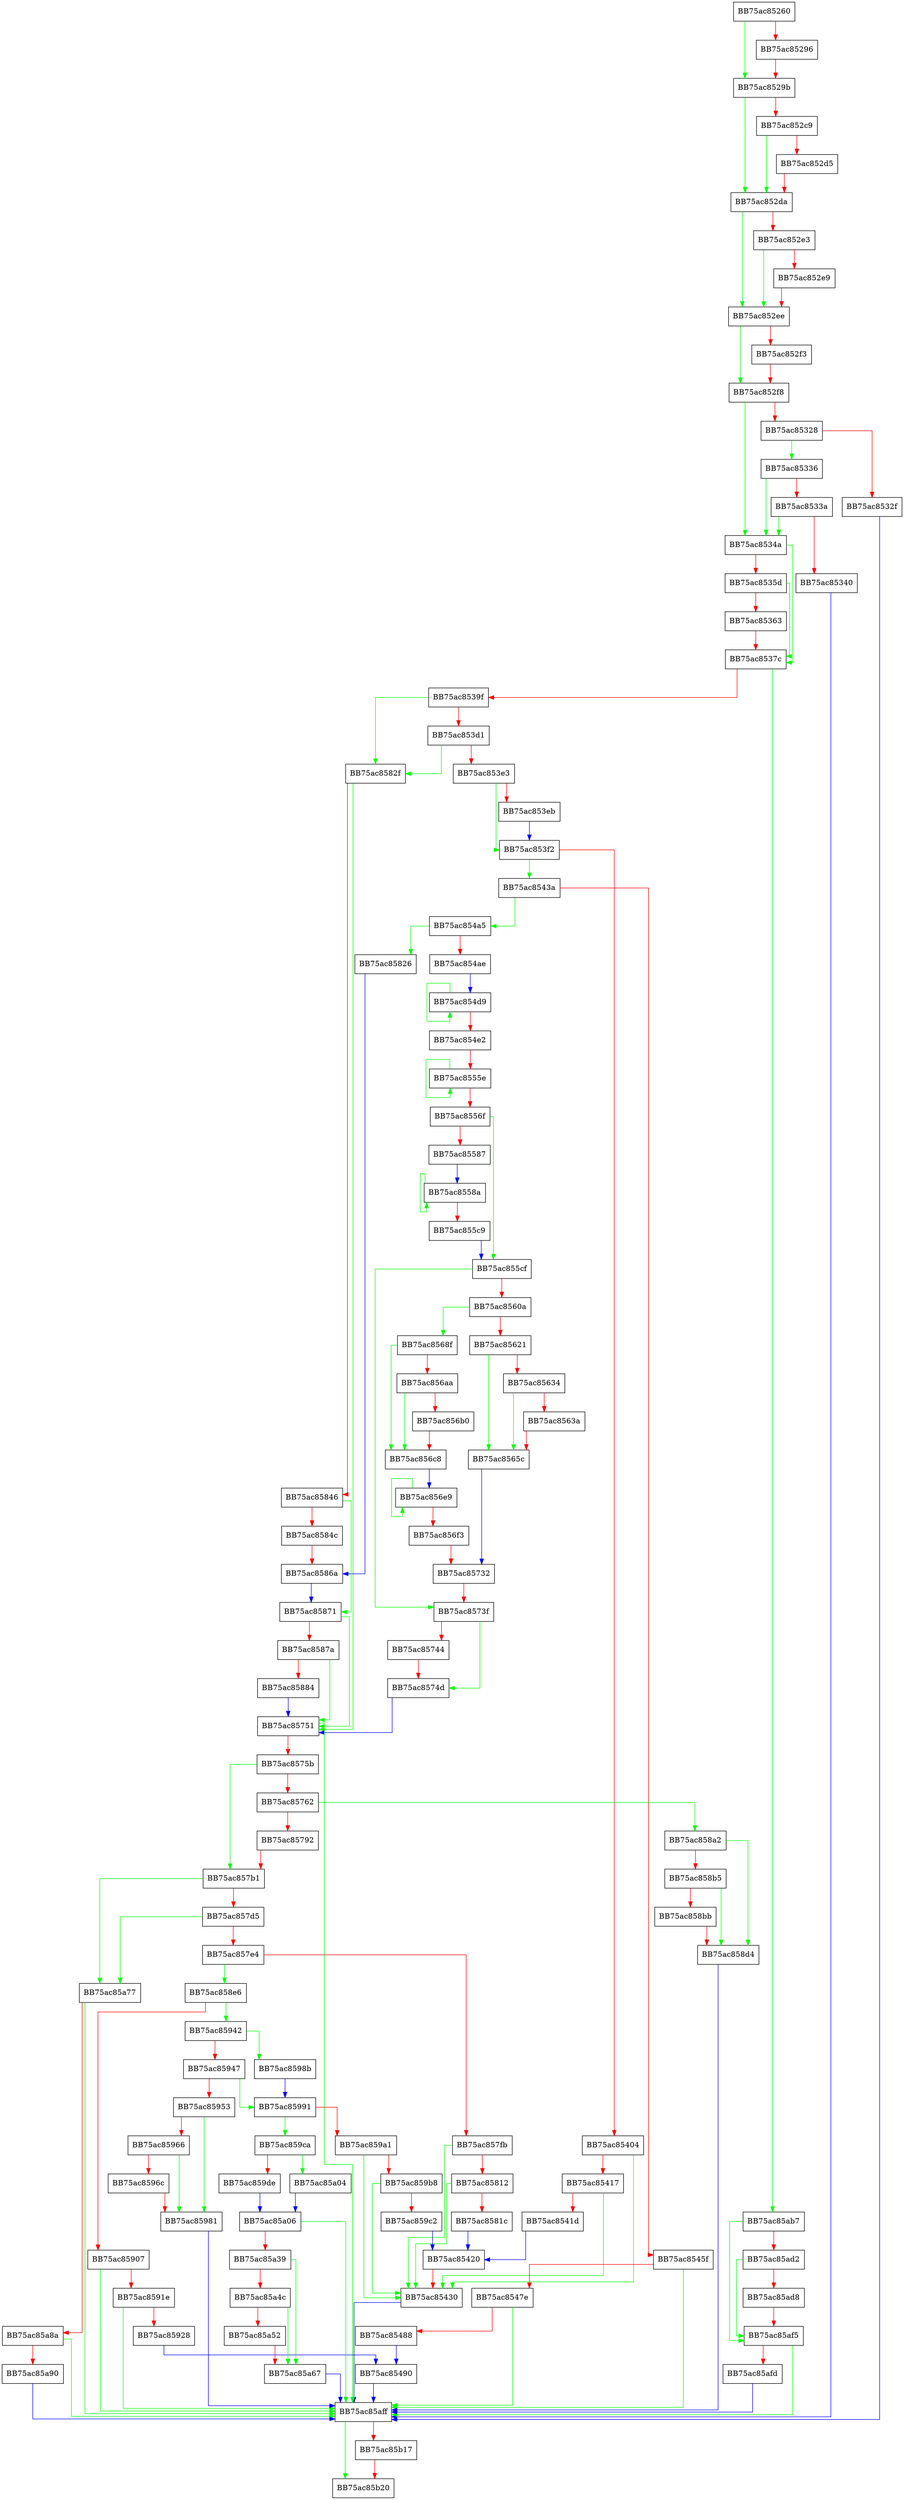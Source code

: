 digraph QueryUnfailService {
  node [shape="box"];
  graph [splines=ortho];
  BB75ac85260 -> BB75ac8529b [color="green"];
  BB75ac85260 -> BB75ac85296 [color="red"];
  BB75ac85296 -> BB75ac8529b [color="red"];
  BB75ac8529b -> BB75ac852da [color="green"];
  BB75ac8529b -> BB75ac852c9 [color="red"];
  BB75ac852c9 -> BB75ac852da [color="green"];
  BB75ac852c9 -> BB75ac852d5 [color="red"];
  BB75ac852d5 -> BB75ac852da [color="red"];
  BB75ac852da -> BB75ac852ee [color="green"];
  BB75ac852da -> BB75ac852e3 [color="red"];
  BB75ac852e3 -> BB75ac852ee [color="green"];
  BB75ac852e3 -> BB75ac852e9 [color="red"];
  BB75ac852e9 -> BB75ac852ee [color="red"];
  BB75ac852ee -> BB75ac852f8 [color="green"];
  BB75ac852ee -> BB75ac852f3 [color="red"];
  BB75ac852f3 -> BB75ac852f8 [color="red"];
  BB75ac852f8 -> BB75ac8534a [color="green"];
  BB75ac852f8 -> BB75ac85328 [color="red"];
  BB75ac85328 -> BB75ac85336 [color="green"];
  BB75ac85328 -> BB75ac8532f [color="red"];
  BB75ac8532f -> BB75ac85aff [color="blue"];
  BB75ac85336 -> BB75ac8534a [color="green"];
  BB75ac85336 -> BB75ac8533a [color="red"];
  BB75ac8533a -> BB75ac8534a [color="green"];
  BB75ac8533a -> BB75ac85340 [color="red"];
  BB75ac85340 -> BB75ac85aff [color="blue"];
  BB75ac8534a -> BB75ac8537c [color="green"];
  BB75ac8534a -> BB75ac8535d [color="red"];
  BB75ac8535d -> BB75ac8537c [color="green"];
  BB75ac8535d -> BB75ac85363 [color="red"];
  BB75ac85363 -> BB75ac8537c [color="red"];
  BB75ac8537c -> BB75ac85ab7 [color="green"];
  BB75ac8537c -> BB75ac8539f [color="red"];
  BB75ac8539f -> BB75ac8582f [color="green"];
  BB75ac8539f -> BB75ac853d1 [color="red"];
  BB75ac853d1 -> BB75ac8582f [color="green"];
  BB75ac853d1 -> BB75ac853e3 [color="red"];
  BB75ac853e3 -> BB75ac853f2 [color="green"];
  BB75ac853e3 -> BB75ac853eb [color="red"];
  BB75ac853eb -> BB75ac853f2 [color="blue"];
  BB75ac853f2 -> BB75ac8543a [color="green"];
  BB75ac853f2 -> BB75ac85404 [color="red"];
  BB75ac85404 -> BB75ac85430 [color="green"];
  BB75ac85404 -> BB75ac85417 [color="red"];
  BB75ac85417 -> BB75ac85430 [color="green"];
  BB75ac85417 -> BB75ac8541d [color="red"];
  BB75ac8541d -> BB75ac85420 [color="blue"];
  BB75ac85420 -> BB75ac85430 [color="red"];
  BB75ac85430 -> BB75ac85aff [color="blue"];
  BB75ac8543a -> BB75ac854a5 [color="green"];
  BB75ac8543a -> BB75ac8545f [color="red"];
  BB75ac8545f -> BB75ac85aff [color="green"];
  BB75ac8545f -> BB75ac8547e [color="red"];
  BB75ac8547e -> BB75ac85aff [color="green"];
  BB75ac8547e -> BB75ac85488 [color="red"];
  BB75ac85488 -> BB75ac85490 [color="blue"];
  BB75ac85490 -> BB75ac85aff [color="blue"];
  BB75ac854a5 -> BB75ac85826 [color="green"];
  BB75ac854a5 -> BB75ac854ae [color="red"];
  BB75ac854ae -> BB75ac854d9 [color="blue"];
  BB75ac854d9 -> BB75ac854d9 [color="green"];
  BB75ac854d9 -> BB75ac854e2 [color="red"];
  BB75ac854e2 -> BB75ac8555e [color="red"];
  BB75ac8555e -> BB75ac8555e [color="green"];
  BB75ac8555e -> BB75ac8556f [color="red"];
  BB75ac8556f -> BB75ac855cf [color="green"];
  BB75ac8556f -> BB75ac85587 [color="red"];
  BB75ac85587 -> BB75ac8558a [color="blue"];
  BB75ac8558a -> BB75ac8558a [color="green"];
  BB75ac8558a -> BB75ac855c9 [color="red"];
  BB75ac855c9 -> BB75ac855cf [color="blue"];
  BB75ac855cf -> BB75ac8573f [color="green"];
  BB75ac855cf -> BB75ac8560a [color="red"];
  BB75ac8560a -> BB75ac8568f [color="green"];
  BB75ac8560a -> BB75ac85621 [color="red"];
  BB75ac85621 -> BB75ac8565c [color="green"];
  BB75ac85621 -> BB75ac85634 [color="red"];
  BB75ac85634 -> BB75ac8565c [color="green"];
  BB75ac85634 -> BB75ac8563a [color="red"];
  BB75ac8563a -> BB75ac8565c [color="red"];
  BB75ac8565c -> BB75ac85732 [color="blue"];
  BB75ac8568f -> BB75ac856c8 [color="green"];
  BB75ac8568f -> BB75ac856aa [color="red"];
  BB75ac856aa -> BB75ac856c8 [color="green"];
  BB75ac856aa -> BB75ac856b0 [color="red"];
  BB75ac856b0 -> BB75ac856c8 [color="red"];
  BB75ac856c8 -> BB75ac856e9 [color="blue"];
  BB75ac856e9 -> BB75ac856e9 [color="green"];
  BB75ac856e9 -> BB75ac856f3 [color="red"];
  BB75ac856f3 -> BB75ac85732 [color="red"];
  BB75ac85732 -> BB75ac8573f [color="red"];
  BB75ac8573f -> BB75ac8574d [color="green"];
  BB75ac8573f -> BB75ac85744 [color="red"];
  BB75ac85744 -> BB75ac8574d [color="red"];
  BB75ac8574d -> BB75ac85751 [color="blue"];
  BB75ac85751 -> BB75ac85aff [color="green"];
  BB75ac85751 -> BB75ac8575b [color="red"];
  BB75ac8575b -> BB75ac857b1 [color="green"];
  BB75ac8575b -> BB75ac85762 [color="red"];
  BB75ac85762 -> BB75ac858a2 [color="green"];
  BB75ac85762 -> BB75ac85792 [color="red"];
  BB75ac85792 -> BB75ac857b1 [color="red"];
  BB75ac857b1 -> BB75ac85a77 [color="green"];
  BB75ac857b1 -> BB75ac857d5 [color="red"];
  BB75ac857d5 -> BB75ac85a77 [color="green"];
  BB75ac857d5 -> BB75ac857e4 [color="red"];
  BB75ac857e4 -> BB75ac858e6 [color="green"];
  BB75ac857e4 -> BB75ac857fb [color="red"];
  BB75ac857fb -> BB75ac85430 [color="green"];
  BB75ac857fb -> BB75ac85812 [color="red"];
  BB75ac85812 -> BB75ac85430 [color="green"];
  BB75ac85812 -> BB75ac8581c [color="red"];
  BB75ac8581c -> BB75ac85420 [color="blue"];
  BB75ac85826 -> BB75ac8586a [color="blue"];
  BB75ac8582f -> BB75ac85751 [color="green"];
  BB75ac8582f -> BB75ac85846 [color="red"];
  BB75ac85846 -> BB75ac85871 [color="green"];
  BB75ac85846 -> BB75ac8584c [color="red"];
  BB75ac8584c -> BB75ac8586a [color="red"];
  BB75ac8586a -> BB75ac85871 [color="blue"];
  BB75ac85871 -> BB75ac85751 [color="green"];
  BB75ac85871 -> BB75ac8587a [color="red"];
  BB75ac8587a -> BB75ac85751 [color="green"];
  BB75ac8587a -> BB75ac85884 [color="red"];
  BB75ac85884 -> BB75ac85751 [color="blue"];
  BB75ac858a2 -> BB75ac858d4 [color="green"];
  BB75ac858a2 -> BB75ac858b5 [color="red"];
  BB75ac858b5 -> BB75ac858d4 [color="green"];
  BB75ac858b5 -> BB75ac858bb [color="red"];
  BB75ac858bb -> BB75ac858d4 [color="red"];
  BB75ac858d4 -> BB75ac85aff [color="blue"];
  BB75ac858e6 -> BB75ac85942 [color="green"];
  BB75ac858e6 -> BB75ac85907 [color="red"];
  BB75ac85907 -> BB75ac85aff [color="green"];
  BB75ac85907 -> BB75ac8591e [color="red"];
  BB75ac8591e -> BB75ac85aff [color="green"];
  BB75ac8591e -> BB75ac85928 [color="red"];
  BB75ac85928 -> BB75ac85490 [color="blue"];
  BB75ac85942 -> BB75ac8598b [color="green"];
  BB75ac85942 -> BB75ac85947 [color="red"];
  BB75ac85947 -> BB75ac85991 [color="green"];
  BB75ac85947 -> BB75ac85953 [color="red"];
  BB75ac85953 -> BB75ac85981 [color="green"];
  BB75ac85953 -> BB75ac85966 [color="red"];
  BB75ac85966 -> BB75ac85981 [color="green"];
  BB75ac85966 -> BB75ac8596c [color="red"];
  BB75ac8596c -> BB75ac85981 [color="red"];
  BB75ac85981 -> BB75ac85aff [color="blue"];
  BB75ac8598b -> BB75ac85991 [color="blue"];
  BB75ac85991 -> BB75ac859ca [color="green"];
  BB75ac85991 -> BB75ac859a1 [color="red"];
  BB75ac859a1 -> BB75ac85430 [color="green"];
  BB75ac859a1 -> BB75ac859b8 [color="red"];
  BB75ac859b8 -> BB75ac85430 [color="green"];
  BB75ac859b8 -> BB75ac859c2 [color="red"];
  BB75ac859c2 -> BB75ac85420 [color="blue"];
  BB75ac859ca -> BB75ac85a04 [color="green"];
  BB75ac859ca -> BB75ac859de [color="red"];
  BB75ac859de -> BB75ac85a06 [color="blue"];
  BB75ac85a04 -> BB75ac85a06 [color="blue"];
  BB75ac85a06 -> BB75ac85aff [color="green"];
  BB75ac85a06 -> BB75ac85a39 [color="red"];
  BB75ac85a39 -> BB75ac85a67 [color="green"];
  BB75ac85a39 -> BB75ac85a4c [color="red"];
  BB75ac85a4c -> BB75ac85a67 [color="green"];
  BB75ac85a4c -> BB75ac85a52 [color="red"];
  BB75ac85a52 -> BB75ac85a67 [color="red"];
  BB75ac85a67 -> BB75ac85aff [color="blue"];
  BB75ac85a77 -> BB75ac85aff [color="green"];
  BB75ac85a77 -> BB75ac85a8a [color="red"];
  BB75ac85a8a -> BB75ac85aff [color="green"];
  BB75ac85a8a -> BB75ac85a90 [color="red"];
  BB75ac85a90 -> BB75ac85aff [color="blue"];
  BB75ac85ab7 -> BB75ac85af5 [color="green"];
  BB75ac85ab7 -> BB75ac85ad2 [color="red"];
  BB75ac85ad2 -> BB75ac85af5 [color="green"];
  BB75ac85ad2 -> BB75ac85ad8 [color="red"];
  BB75ac85ad8 -> BB75ac85af5 [color="red"];
  BB75ac85af5 -> BB75ac85aff [color="green"];
  BB75ac85af5 -> BB75ac85afd [color="red"];
  BB75ac85afd -> BB75ac85aff [color="blue"];
  BB75ac85aff -> BB75ac85b20 [color="green"];
  BB75ac85aff -> BB75ac85b17 [color="red"];
  BB75ac85b17 -> BB75ac85b20 [color="red"];
}